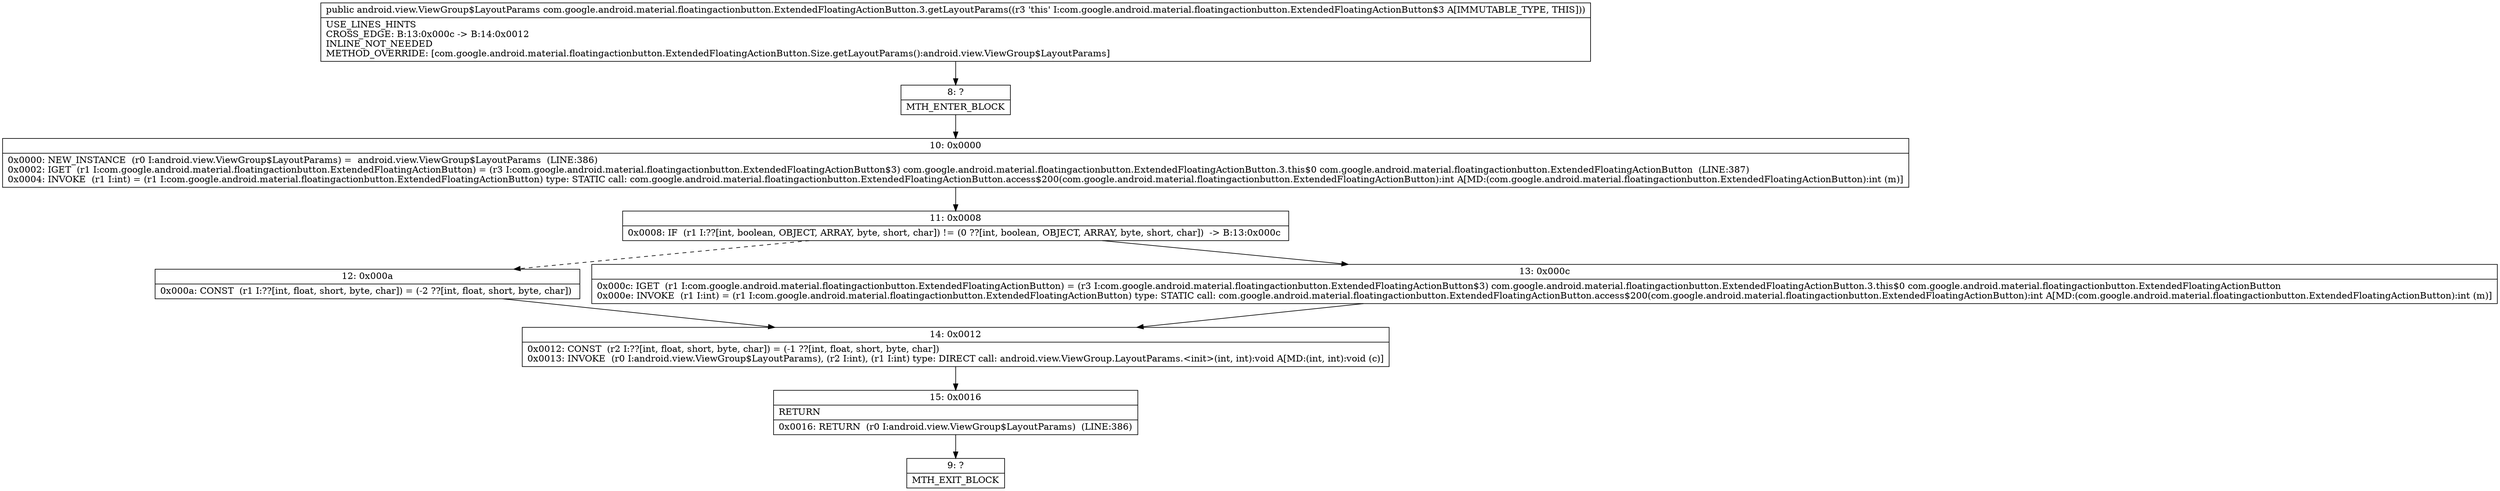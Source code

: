 digraph "CFG forcom.google.android.material.floatingactionbutton.ExtendedFloatingActionButton.3.getLayoutParams()Landroid\/view\/ViewGroup$LayoutParams;" {
Node_8 [shape=record,label="{8\:\ ?|MTH_ENTER_BLOCK\l}"];
Node_10 [shape=record,label="{10\:\ 0x0000|0x0000: NEW_INSTANCE  (r0 I:android.view.ViewGroup$LayoutParams) =  android.view.ViewGroup$LayoutParams  (LINE:386)\l0x0002: IGET  (r1 I:com.google.android.material.floatingactionbutton.ExtendedFloatingActionButton) = (r3 I:com.google.android.material.floatingactionbutton.ExtendedFloatingActionButton$3) com.google.android.material.floatingactionbutton.ExtendedFloatingActionButton.3.this$0 com.google.android.material.floatingactionbutton.ExtendedFloatingActionButton  (LINE:387)\l0x0004: INVOKE  (r1 I:int) = (r1 I:com.google.android.material.floatingactionbutton.ExtendedFloatingActionButton) type: STATIC call: com.google.android.material.floatingactionbutton.ExtendedFloatingActionButton.access$200(com.google.android.material.floatingactionbutton.ExtendedFloatingActionButton):int A[MD:(com.google.android.material.floatingactionbutton.ExtendedFloatingActionButton):int (m)]\l}"];
Node_11 [shape=record,label="{11\:\ 0x0008|0x0008: IF  (r1 I:??[int, boolean, OBJECT, ARRAY, byte, short, char]) != (0 ??[int, boolean, OBJECT, ARRAY, byte, short, char])  \-\> B:13:0x000c \l}"];
Node_12 [shape=record,label="{12\:\ 0x000a|0x000a: CONST  (r1 I:??[int, float, short, byte, char]) = (\-2 ??[int, float, short, byte, char]) \l}"];
Node_14 [shape=record,label="{14\:\ 0x0012|0x0012: CONST  (r2 I:??[int, float, short, byte, char]) = (\-1 ??[int, float, short, byte, char]) \l0x0013: INVOKE  (r0 I:android.view.ViewGroup$LayoutParams), (r2 I:int), (r1 I:int) type: DIRECT call: android.view.ViewGroup.LayoutParams.\<init\>(int, int):void A[MD:(int, int):void (c)]\l}"];
Node_15 [shape=record,label="{15\:\ 0x0016|RETURN\l|0x0016: RETURN  (r0 I:android.view.ViewGroup$LayoutParams)  (LINE:386)\l}"];
Node_9 [shape=record,label="{9\:\ ?|MTH_EXIT_BLOCK\l}"];
Node_13 [shape=record,label="{13\:\ 0x000c|0x000c: IGET  (r1 I:com.google.android.material.floatingactionbutton.ExtendedFloatingActionButton) = (r3 I:com.google.android.material.floatingactionbutton.ExtendedFloatingActionButton$3) com.google.android.material.floatingactionbutton.ExtendedFloatingActionButton.3.this$0 com.google.android.material.floatingactionbutton.ExtendedFloatingActionButton \l0x000e: INVOKE  (r1 I:int) = (r1 I:com.google.android.material.floatingactionbutton.ExtendedFloatingActionButton) type: STATIC call: com.google.android.material.floatingactionbutton.ExtendedFloatingActionButton.access$200(com.google.android.material.floatingactionbutton.ExtendedFloatingActionButton):int A[MD:(com.google.android.material.floatingactionbutton.ExtendedFloatingActionButton):int (m)]\l}"];
MethodNode[shape=record,label="{public android.view.ViewGroup$LayoutParams com.google.android.material.floatingactionbutton.ExtendedFloatingActionButton.3.getLayoutParams((r3 'this' I:com.google.android.material.floatingactionbutton.ExtendedFloatingActionButton$3 A[IMMUTABLE_TYPE, THIS]))  | USE_LINES_HINTS\lCROSS_EDGE: B:13:0x000c \-\> B:14:0x0012\lINLINE_NOT_NEEDED\lMETHOD_OVERRIDE: [com.google.android.material.floatingactionbutton.ExtendedFloatingActionButton.Size.getLayoutParams():android.view.ViewGroup$LayoutParams]\l}"];
MethodNode -> Node_8;Node_8 -> Node_10;
Node_10 -> Node_11;
Node_11 -> Node_12[style=dashed];
Node_11 -> Node_13;
Node_12 -> Node_14;
Node_14 -> Node_15;
Node_15 -> Node_9;
Node_13 -> Node_14;
}

